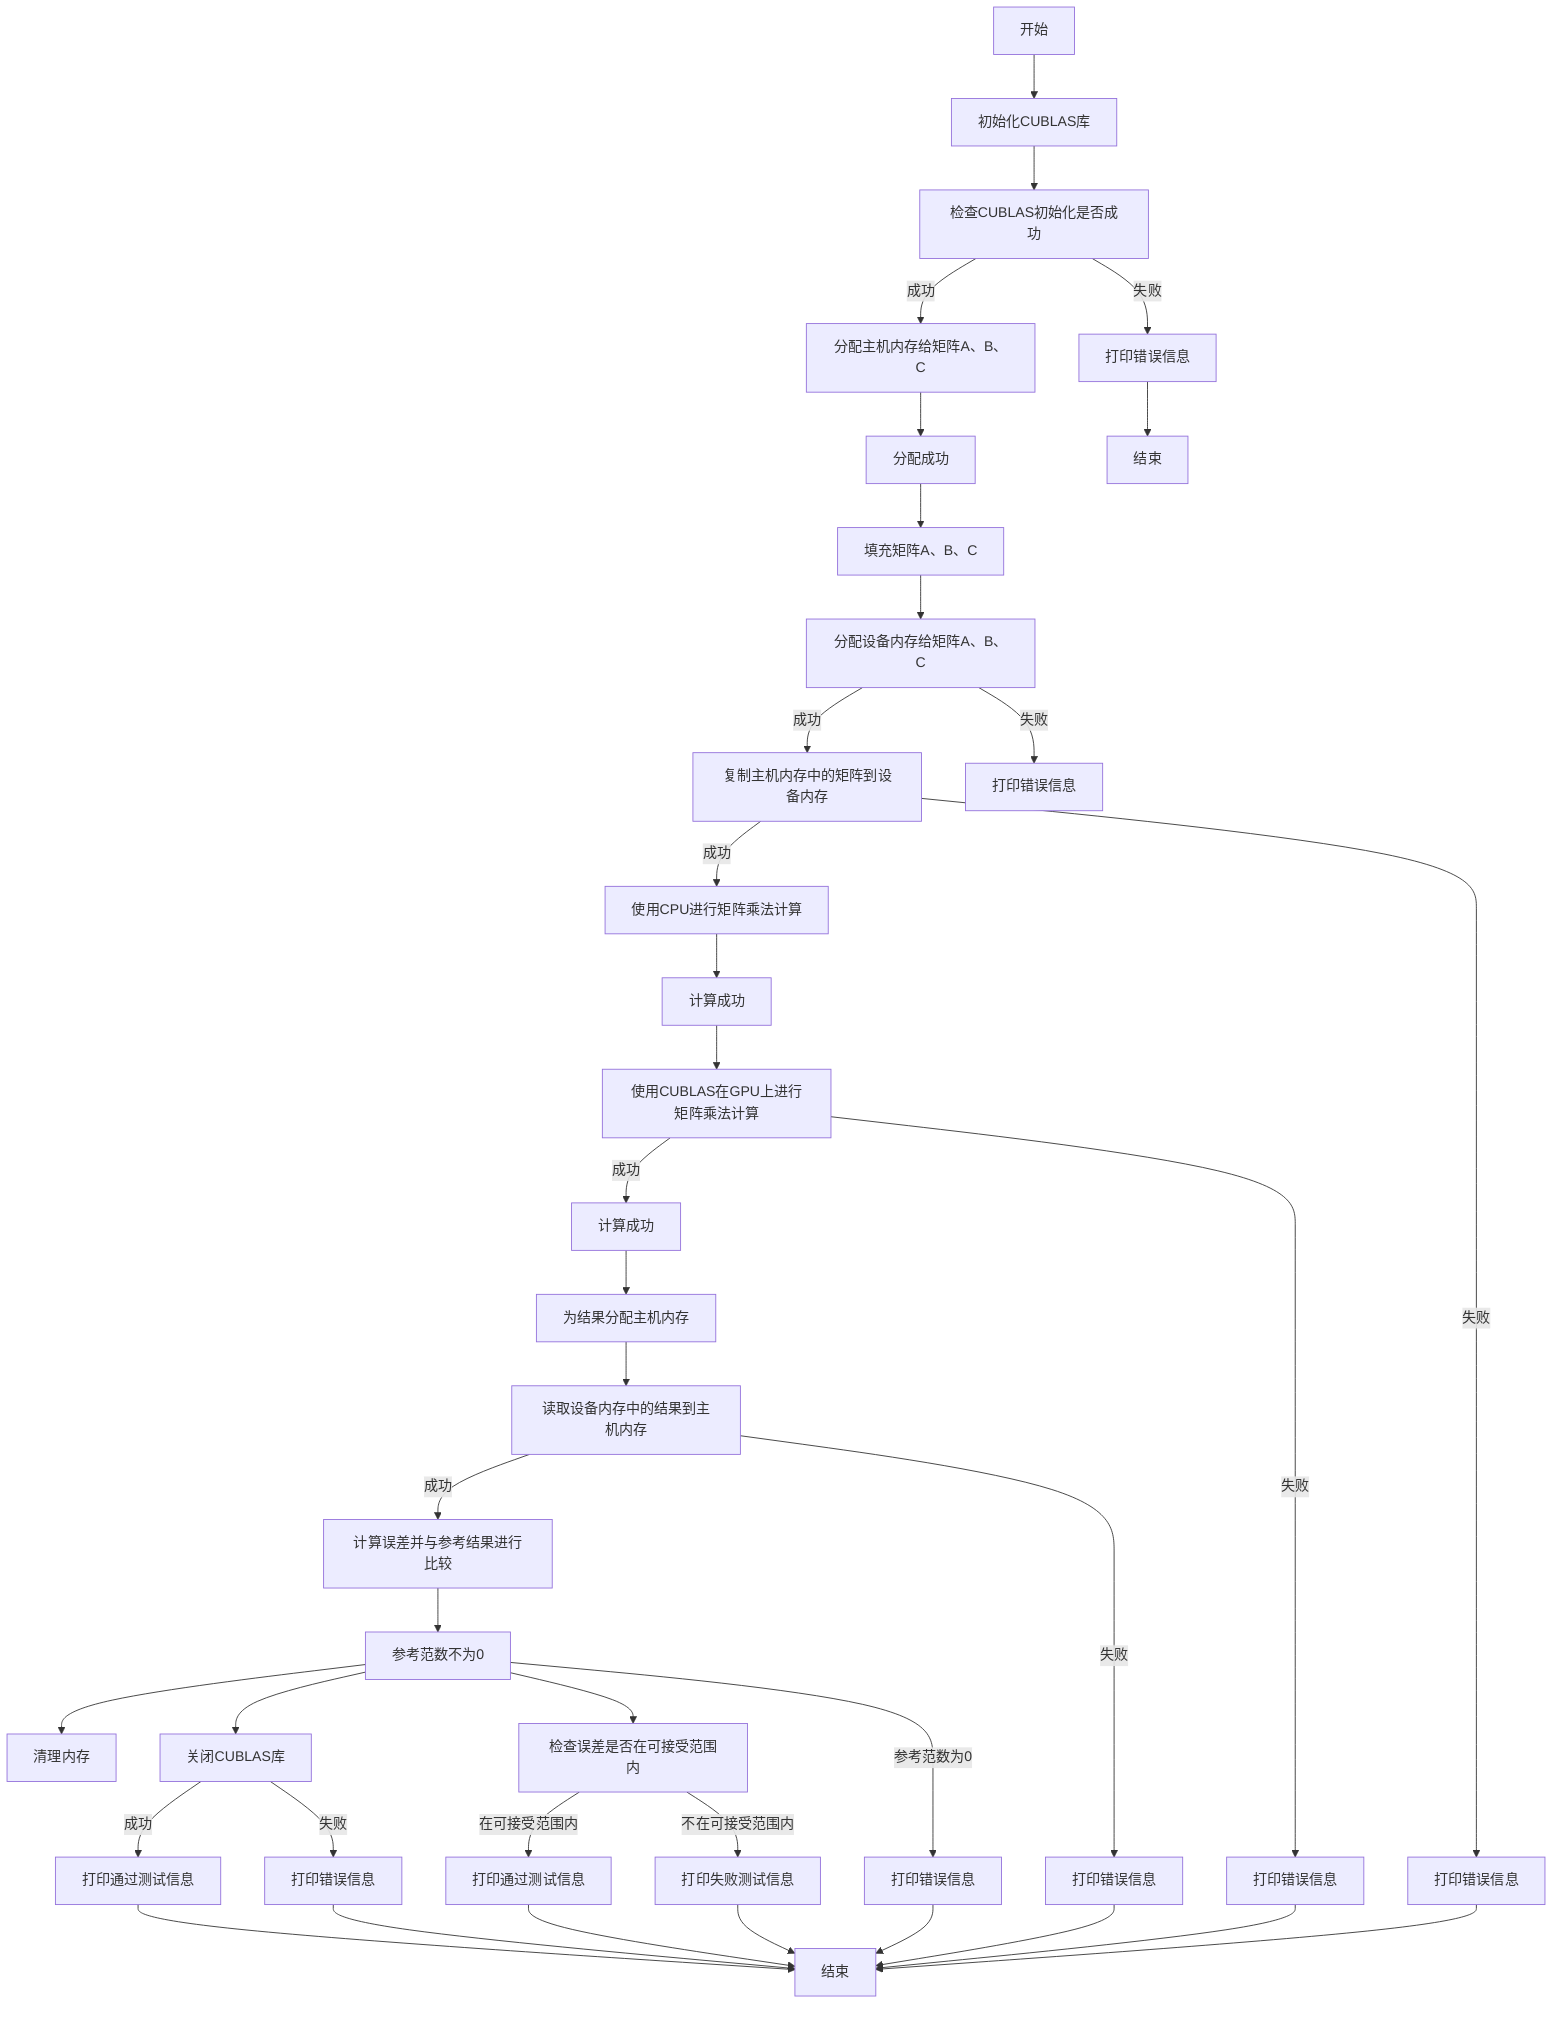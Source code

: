graph TD  
    A[开始]  
    A --> B[初始化CUBLAS库]  
    B --> C[检查CUBLAS初始化是否成功]  
    C -->|成功| D[分配主机内存给矩阵A、B、C]  
    C -->|失败| E[打印错误信息]  
    E --> F[结束]  
  
    D --> G[分配成功]  
    G --> H[填充矩阵A、B、C]  
    H --> I[分配设备内存给矩阵A、B、C]  
    I -->|成功| J[复制主机内存中的矩阵到设备内存]  
    I -->|失败| K[打印错误信息]  
    J -->|成功| L[使用CPU进行矩阵乘法计算]  
    J -->|失败| M[打印错误信息]  
    L --> N[计算成功]  
    N --> O[使用CUBLAS在GPU上进行矩阵乘法计算]  
    O -->|成功| P[计算成功]  
    O -->|失败| Q[打印错误信息]  
    P --> R[为结果分配主机内存]  
    R --> S[读取设备内存中的结果到主机内存]  
    S -->|成功| T[计算误差并与参考结果进行比较]  
    S -->|失败| U[打印错误信息]  
    T --> V[参考范数不为0]  
    V --> W[清理内存]  
    V --> X[关闭CUBLAS库]  
    V --> Y[检查误差是否在可接受范围内]  
    Y -->|在可接受范围内| Z[打印通过测试信息]  
    Y -->|不在可接受范围内| AA[打印失败测试信息]  
    Z --> BB[结束]  
    AA --> BB  
    V -->|参考范数为0| CC[打印错误信息]  
    CC --> BB  
    U --> BB  
    M --> BB  
    Q --> BB  
    X -->|成功| DD[打印通过测试信息]  
    X -->|失败| EE[打印错误信息]  
    DD --> BB  
    EE --> BB